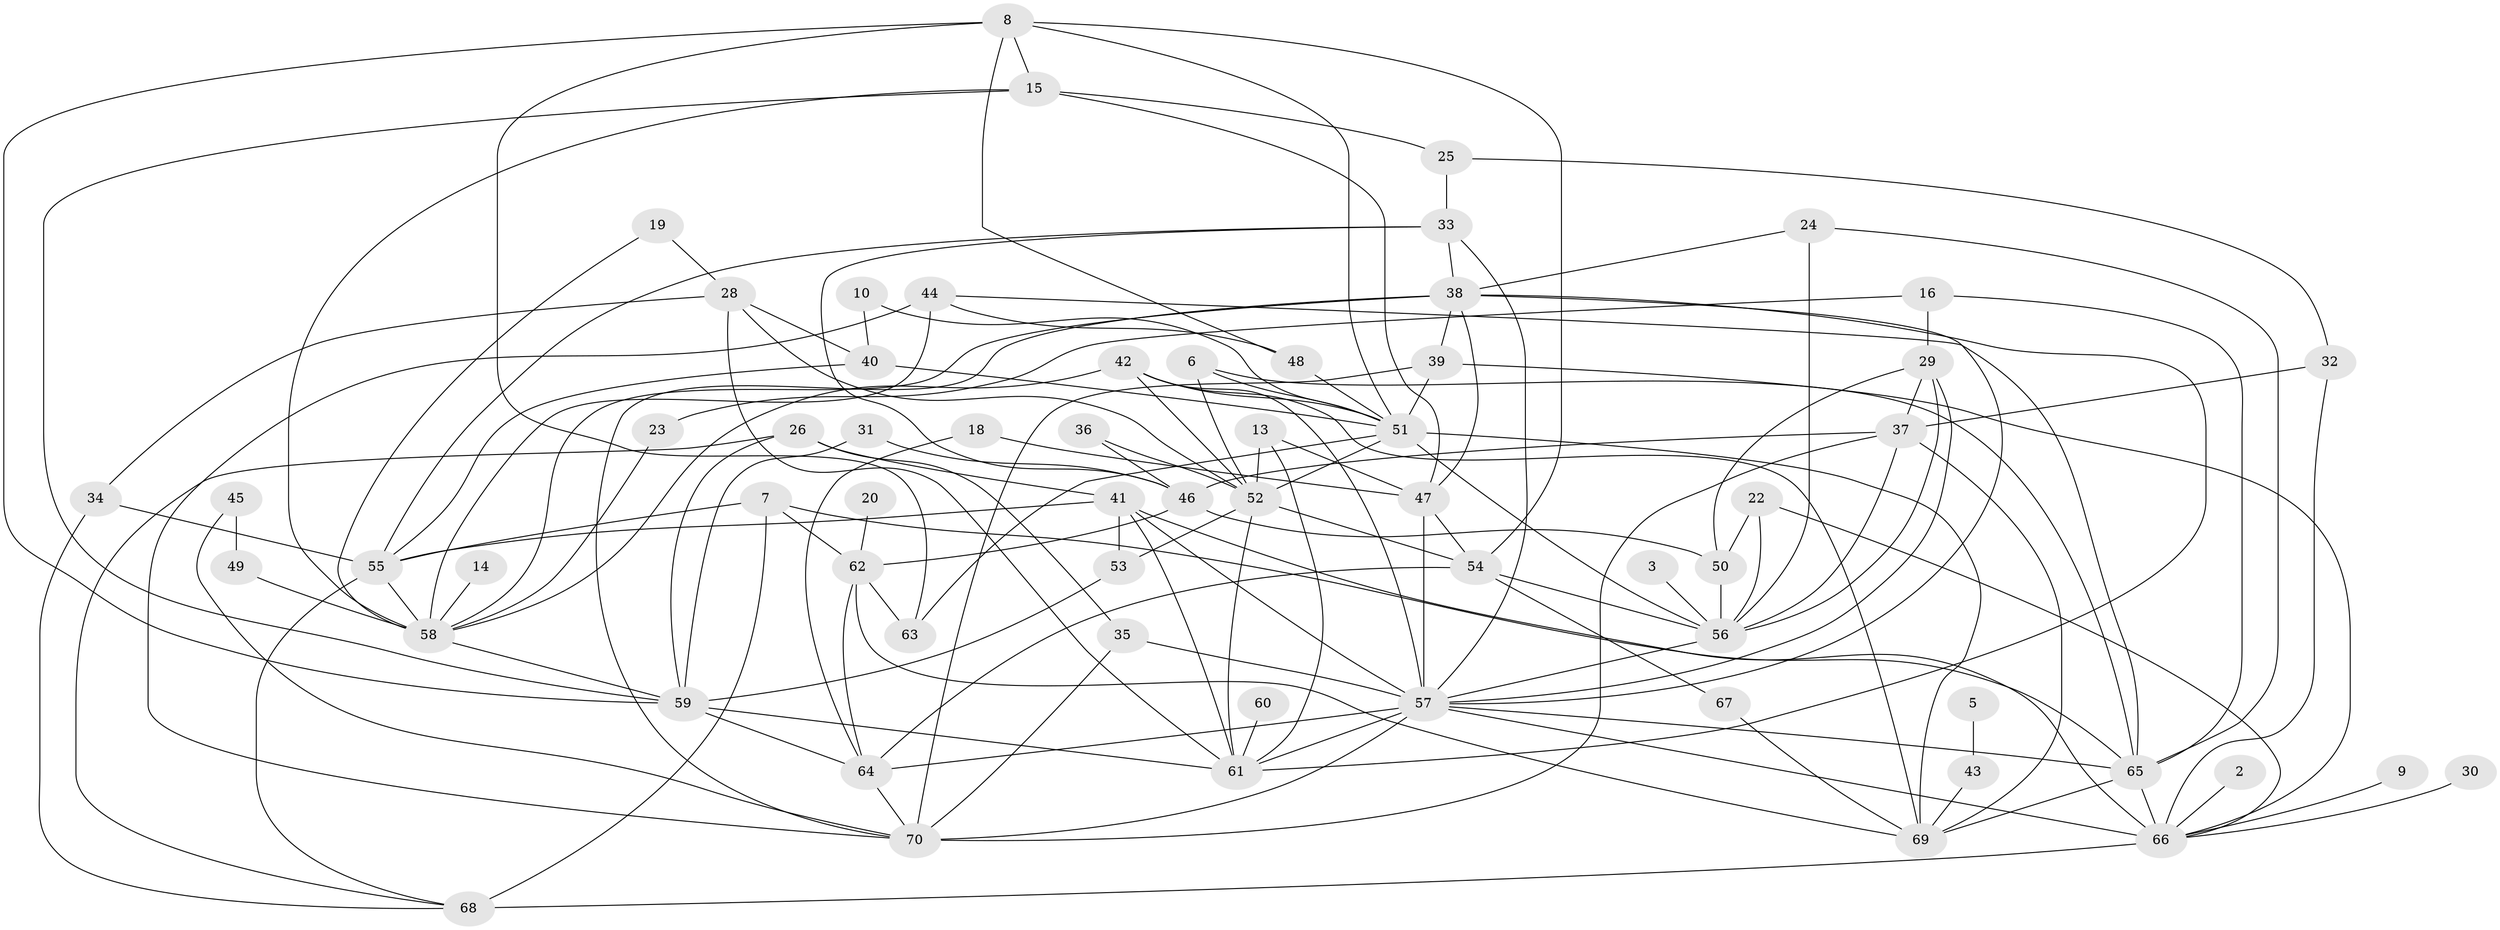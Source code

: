 // original degree distribution, {2: 0.23741007194244604, 3: 0.2805755395683453, 5: 0.11510791366906475, 4: 0.12949640287769784, 0: 0.050359712230215826, 1: 0.08633093525179857, 6: 0.07194244604316546, 8: 0.007194244604316547, 7: 0.02158273381294964}
// Generated by graph-tools (version 1.1) at 2025/25/03/09/25 03:25:15]
// undirected, 63 vertices, 141 edges
graph export_dot {
graph [start="1"]
  node [color=gray90,style=filled];
  2;
  3;
  5;
  6;
  7;
  8;
  9;
  10;
  13;
  14;
  15;
  16;
  18;
  19;
  20;
  22;
  23;
  24;
  25;
  26;
  28;
  29;
  30;
  31;
  32;
  33;
  34;
  35;
  36;
  37;
  38;
  39;
  40;
  41;
  42;
  43;
  44;
  45;
  46;
  47;
  48;
  49;
  50;
  51;
  52;
  53;
  54;
  55;
  56;
  57;
  58;
  59;
  60;
  61;
  62;
  63;
  64;
  65;
  66;
  67;
  68;
  69;
  70;
  2 -- 66 [weight=1.0];
  3 -- 56 [weight=1.0];
  5 -- 43 [weight=2.0];
  6 -- 51 [weight=1.0];
  6 -- 52 [weight=1.0];
  6 -- 65 [weight=1.0];
  7 -- 55 [weight=1.0];
  7 -- 62 [weight=2.0];
  7 -- 65 [weight=1.0];
  7 -- 68 [weight=1.0];
  8 -- 15 [weight=1.0];
  8 -- 48 [weight=1.0];
  8 -- 51 [weight=1.0];
  8 -- 54 [weight=1.0];
  8 -- 59 [weight=1.0];
  8 -- 63 [weight=1.0];
  9 -- 66 [weight=1.0];
  10 -- 40 [weight=1.0];
  10 -- 51 [weight=1.0];
  13 -- 47 [weight=1.0];
  13 -- 52 [weight=1.0];
  13 -- 61 [weight=1.0];
  14 -- 58 [weight=1.0];
  15 -- 25 [weight=1.0];
  15 -- 47 [weight=1.0];
  15 -- 58 [weight=1.0];
  15 -- 59 [weight=1.0];
  16 -- 23 [weight=1.0];
  16 -- 29 [weight=1.0];
  16 -- 65 [weight=1.0];
  18 -- 47 [weight=1.0];
  18 -- 64 [weight=1.0];
  19 -- 28 [weight=1.0];
  19 -- 58 [weight=1.0];
  20 -- 62 [weight=1.0];
  22 -- 50 [weight=1.0];
  22 -- 56 [weight=1.0];
  22 -- 66 [weight=1.0];
  23 -- 58 [weight=1.0];
  24 -- 38 [weight=1.0];
  24 -- 56 [weight=1.0];
  24 -- 65 [weight=1.0];
  25 -- 32 [weight=1.0];
  25 -- 33 [weight=1.0];
  26 -- 35 [weight=1.0];
  26 -- 41 [weight=1.0];
  26 -- 59 [weight=1.0];
  26 -- 68 [weight=1.0];
  28 -- 34 [weight=1.0];
  28 -- 40 [weight=1.0];
  28 -- 52 [weight=1.0];
  28 -- 61 [weight=1.0];
  29 -- 37 [weight=1.0];
  29 -- 50 [weight=1.0];
  29 -- 56 [weight=1.0];
  29 -- 57 [weight=1.0];
  30 -- 66 [weight=1.0];
  31 -- 46 [weight=1.0];
  31 -- 59 [weight=1.0];
  32 -- 37 [weight=1.0];
  32 -- 66 [weight=1.0];
  33 -- 38 [weight=1.0];
  33 -- 46 [weight=1.0];
  33 -- 55 [weight=1.0];
  33 -- 57 [weight=1.0];
  34 -- 55 [weight=1.0];
  34 -- 68 [weight=1.0];
  35 -- 57 [weight=1.0];
  35 -- 70 [weight=1.0];
  36 -- 46 [weight=1.0];
  36 -- 52 [weight=1.0];
  37 -- 46 [weight=1.0];
  37 -- 56 [weight=1.0];
  37 -- 69 [weight=1.0];
  37 -- 70 [weight=1.0];
  38 -- 39 [weight=1.0];
  38 -- 47 [weight=1.0];
  38 -- 57 [weight=1.0];
  38 -- 58 [weight=1.0];
  38 -- 61 [weight=1.0];
  38 -- 70 [weight=1.0];
  39 -- 51 [weight=1.0];
  39 -- 66 [weight=1.0];
  39 -- 70 [weight=1.0];
  40 -- 51 [weight=1.0];
  40 -- 55 [weight=1.0];
  41 -- 53 [weight=1.0];
  41 -- 55 [weight=1.0];
  41 -- 57 [weight=1.0];
  41 -- 61 [weight=1.0];
  41 -- 66 [weight=1.0];
  42 -- 51 [weight=1.0];
  42 -- 52 [weight=1.0];
  42 -- 57 [weight=1.0];
  42 -- 58 [weight=1.0];
  42 -- 69 [weight=1.0];
  43 -- 69 [weight=1.0];
  44 -- 48 [weight=1.0];
  44 -- 58 [weight=1.0];
  44 -- 65 [weight=1.0];
  44 -- 70 [weight=1.0];
  45 -- 49 [weight=1.0];
  45 -- 70 [weight=1.0];
  46 -- 50 [weight=1.0];
  46 -- 62 [weight=1.0];
  47 -- 54 [weight=1.0];
  47 -- 57 [weight=2.0];
  48 -- 51 [weight=1.0];
  49 -- 58 [weight=1.0];
  50 -- 56 [weight=1.0];
  51 -- 52 [weight=1.0];
  51 -- 56 [weight=1.0];
  51 -- 63 [weight=2.0];
  51 -- 69 [weight=2.0];
  52 -- 53 [weight=1.0];
  52 -- 54 [weight=1.0];
  52 -- 61 [weight=1.0];
  53 -- 59 [weight=1.0];
  54 -- 56 [weight=1.0];
  54 -- 64 [weight=1.0];
  54 -- 67 [weight=1.0];
  55 -- 58 [weight=2.0];
  55 -- 68 [weight=1.0];
  56 -- 57 [weight=1.0];
  57 -- 61 [weight=1.0];
  57 -- 64 [weight=1.0];
  57 -- 65 [weight=1.0];
  57 -- 66 [weight=1.0];
  57 -- 70 [weight=1.0];
  58 -- 59 [weight=1.0];
  59 -- 61 [weight=1.0];
  59 -- 64 [weight=1.0];
  60 -- 61 [weight=1.0];
  62 -- 63 [weight=1.0];
  62 -- 64 [weight=1.0];
  62 -- 69 [weight=1.0];
  64 -- 70 [weight=1.0];
  65 -- 66 [weight=2.0];
  65 -- 69 [weight=1.0];
  66 -- 68 [weight=2.0];
  67 -- 69 [weight=1.0];
}
